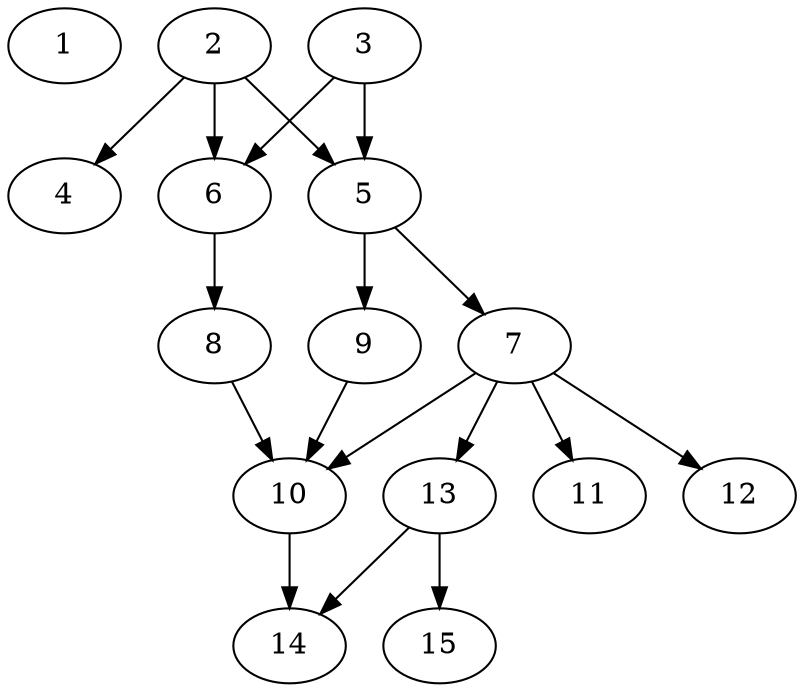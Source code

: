 // DAG automatically generated by daggen at Tue Aug  6 16:26:16 2019
// ./daggen --dot -n 15 --ccr 0.3 --fat 0.5 --regular 0.5 --density 0.7 --mindata 5242880 --maxdata 52428800 
digraph G {
  1 [size="140605440", alpha="0.15", expect_size="42181632"] 
  2 [size="21674667", alpha="0.12", expect_size="6502400"] 
  2 -> 4 [size ="6502400"]
  2 -> 5 [size ="6502400"]
  2 -> 6 [size ="6502400"]
  3 [size="36096000", alpha="0.09", expect_size="10828800"] 
  3 -> 5 [size ="10828800"]
  3 -> 6 [size ="10828800"]
  4 [size="60088320", alpha="0.09", expect_size="18026496"] 
  5 [size="132109653", alpha="0.09", expect_size="39632896"] 
  5 -> 7 [size ="39632896"]
  5 -> 9 [size ="39632896"]
  6 [size="105803093", alpha="0.10", expect_size="31740928"] 
  6 -> 8 [size ="31740928"]
  7 [size="23183360", alpha="0.03", expect_size="6955008"] 
  7 -> 10 [size ="6955008"]
  7 -> 11 [size ="6955008"]
  7 -> 12 [size ="6955008"]
  7 -> 13 [size ="6955008"]
  8 [size="157740373", alpha="0.07", expect_size="47322112"] 
  8 -> 10 [size ="47322112"]
  9 [size="128136533", alpha="0.01", expect_size="38440960"] 
  9 -> 10 [size ="38440960"]
  10 [size="74680320", alpha="0.19", expect_size="22404096"] 
  10 -> 14 [size ="22404096"]
  11 [size="51019093", alpha="0.08", expect_size="15305728"] 
  12 [size="166000640", alpha="0.02", expect_size="49800192"] 
  13 [size="103222613", alpha="0.01", expect_size="30966784"] 
  13 -> 14 [size ="30966784"]
  13 -> 15 [size ="30966784"]
  14 [size="20285440", alpha="0.03", expect_size="6085632"] 
  15 [size="88487253", alpha="0.09", expect_size="26546176"] 
}
